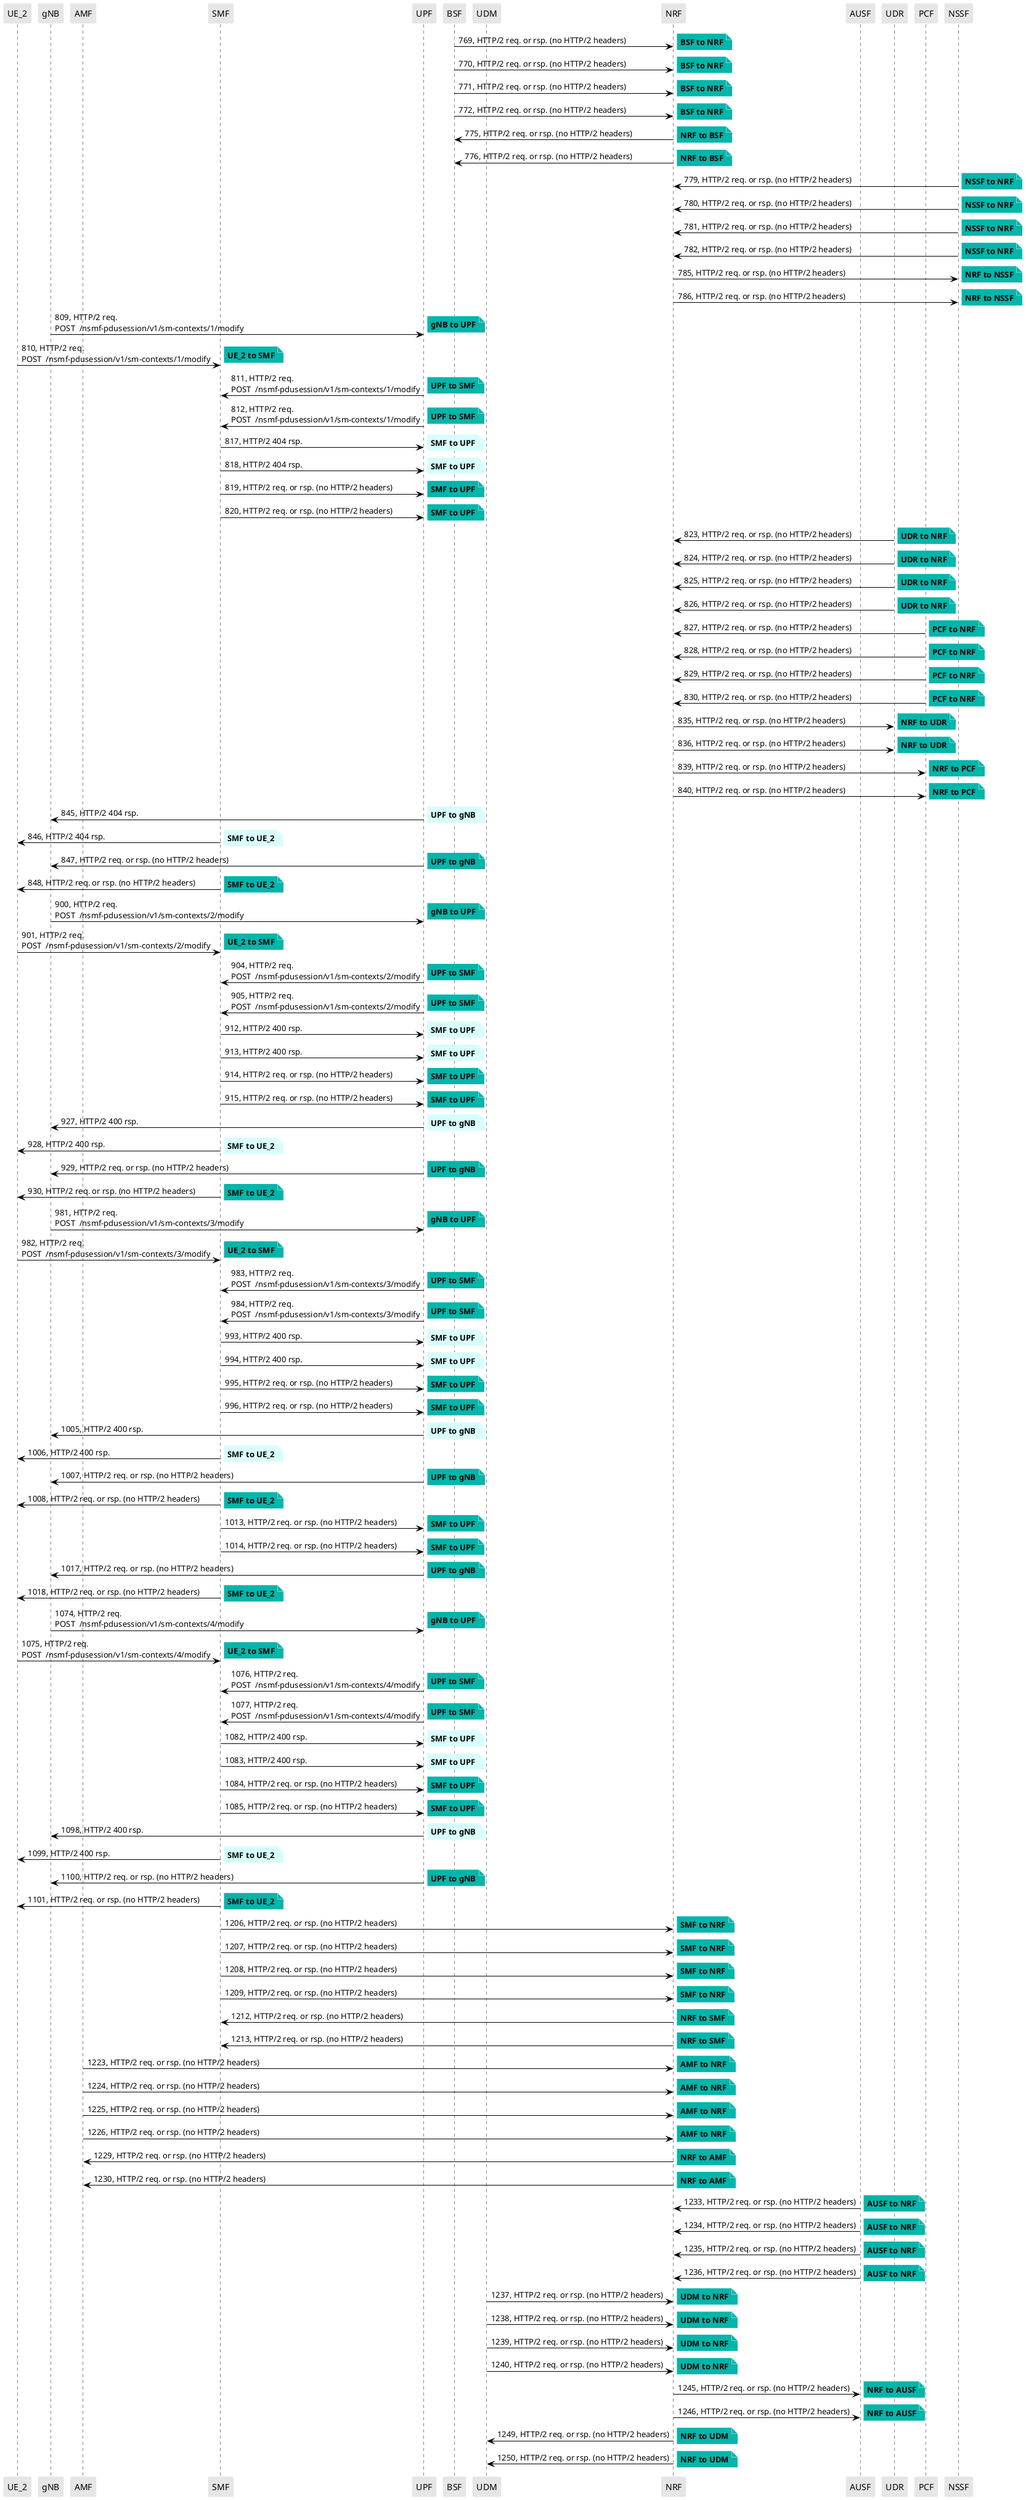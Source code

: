 @startuml
skinparam shadowing false
skinparam NoteBorderColor white
skinparam sequence {
    ArrowColor black
    LifeLineBorderColor black
    LifeLineBackgroundColor black
    ParticipantBorderColor white
    ParticipantBackgroundColor #e6e6e6
}
participant "UE_2"
participant "gNB"
participant "AMF"
participant "SMF"
participant "UPF"
participant "BSF"
participant "UDM"
participant "NRF"
participant "AUSF"
participant "UDR"
participant "PCF"
participant "NSSF"

"BSF" -> "NRF": 769, HTTP/2 req. or rsp. (no HTTP/2 headers)

note right #03B5AA
**BSF to NRF**
end note

"BSF" -> "NRF": 770, HTTP/2 req. or rsp. (no HTTP/2 headers)

note right #03B5AA
**BSF to NRF**
end note

"BSF" -> "NRF": 771, HTTP/2 req. or rsp. (no HTTP/2 headers)

note right #03B5AA
**BSF to NRF**
end note

"BSF" -> "NRF": 772, HTTP/2 req. or rsp. (no HTTP/2 headers)

note right #03B5AA
**BSF to NRF**
end note

"NRF" -> "BSF": 775, HTTP/2 req. or rsp. (no HTTP/2 headers)

note right #03B5AA
**NRF to BSF**
end note

"NRF" -> "BSF": 776, HTTP/2 req. or rsp. (no HTTP/2 headers)

note right #03B5AA
**NRF to BSF**
end note

"NSSF" -> "NRF": 779, HTTP/2 req. or rsp. (no HTTP/2 headers)

note right #03B5AA
**NSSF to NRF**
end note

"NSSF" -> "NRF": 780, HTTP/2 req. or rsp. (no HTTP/2 headers)

note right #03B5AA
**NSSF to NRF**
end note

"NSSF" -> "NRF": 781, HTTP/2 req. or rsp. (no HTTP/2 headers)

note right #03B5AA
**NSSF to NRF**
end note

"NSSF" -> "NRF": 782, HTTP/2 req. or rsp. (no HTTP/2 headers)

note right #03B5AA
**NSSF to NRF**
end note

"NRF" -> "NSSF": 785, HTTP/2 req. or rsp. (no HTTP/2 headers)

note right #03B5AA
**NRF to NSSF**
end note

"NRF" -> "NSSF": 786, HTTP/2 req. or rsp. (no HTTP/2 headers)

note right #03B5AA
**NRF to NSSF**
end note

"gNB" -> "UPF": 809, HTTP/2 req.\nPOST  /nsmf-pdusession/v1/sm-contexts/1/modify

note right #03B5AA
**gNB to UPF**
end note

"UE_2" -> "SMF": 810, HTTP/2 req.\nPOST  /nsmf-pdusession/v1/sm-contexts/1/modify

note right #03B5AA
**UE_2 to SMF**
end note

"UPF" -> "SMF": 811, HTTP/2 req.\nPOST  /nsmf-pdusession/v1/sm-contexts/1/modify

note right #03B5AA
**UPF to SMF**
end note

"UPF" -> "SMF": 812, HTTP/2 req.\nPOST  /nsmf-pdusession/v1/sm-contexts/1/modify

note right #03B5AA
**UPF to SMF**
end note

"SMF" -> "UPF": 817, HTTP/2 404 rsp.

note right #D7FEFC
**SMF to UPF**
end note

"SMF" -> "UPF": 818, HTTP/2 404 rsp.

note right #D7FEFC
**SMF to UPF**
end note

"SMF" -> "UPF": 819, HTTP/2 req. or rsp. (no HTTP/2 headers)

note right #03B5AA
**SMF to UPF**
end note

"SMF" -> "UPF": 820, HTTP/2 req. or rsp. (no HTTP/2 headers)

note right #03B5AA
**SMF to UPF**
end note

"UDR" -> "NRF": 823, HTTP/2 req. or rsp. (no HTTP/2 headers)

note right #03B5AA
**UDR to NRF**
end note

"UDR" -> "NRF": 824, HTTP/2 req. or rsp. (no HTTP/2 headers)

note right #03B5AA
**UDR to NRF**
end note

"UDR" -> "NRF": 825, HTTP/2 req. or rsp. (no HTTP/2 headers)

note right #03B5AA
**UDR to NRF**
end note

"UDR" -> "NRF": 826, HTTP/2 req. or rsp. (no HTTP/2 headers)

note right #03B5AA
**UDR to NRF**
end note

"PCF" -> "NRF": 827, HTTP/2 req. or rsp. (no HTTP/2 headers)

note right #03B5AA
**PCF to NRF**
end note

"PCF" -> "NRF": 828, HTTP/2 req. or rsp. (no HTTP/2 headers)

note right #03B5AA
**PCF to NRF**
end note

"PCF" -> "NRF": 829, HTTP/2 req. or rsp. (no HTTP/2 headers)

note right #03B5AA
**PCF to NRF**
end note

"PCF" -> "NRF": 830, HTTP/2 req. or rsp. (no HTTP/2 headers)

note right #03B5AA
**PCF to NRF**
end note

"NRF" -> "UDR": 835, HTTP/2 req. or rsp. (no HTTP/2 headers)

note right #03B5AA
**NRF to UDR**
end note

"NRF" -> "UDR": 836, HTTP/2 req. or rsp. (no HTTP/2 headers)

note right #03B5AA
**NRF to UDR**
end note

"NRF" -> "PCF": 839, HTTP/2 req. or rsp. (no HTTP/2 headers)

note right #03B5AA
**NRF to PCF**
end note

"NRF" -> "PCF": 840, HTTP/2 req. or rsp. (no HTTP/2 headers)

note right #03B5AA
**NRF to PCF**
end note

"UPF" -> "gNB": 845, HTTP/2 404 rsp.

note right #D7FEFC
**UPF to gNB**
end note

"SMF" -> "UE_2": 846, HTTP/2 404 rsp.

note right #D7FEFC
**SMF to UE_2**
end note

"UPF" -> "gNB": 847, HTTP/2 req. or rsp. (no HTTP/2 headers)

note right #03B5AA
**UPF to gNB**
end note

"SMF" -> "UE_2": 848, HTTP/2 req. or rsp. (no HTTP/2 headers)

note right #03B5AA
**SMF to UE_2**
end note

"gNB" -> "UPF": 900, HTTP/2 req.\nPOST  /nsmf-pdusession/v1/sm-contexts/2/modify

note right #03B5AA
**gNB to UPF**
end note

"UE_2" -> "SMF": 901, HTTP/2 req.\nPOST  /nsmf-pdusession/v1/sm-contexts/2/modify

note right #03B5AA
**UE_2 to SMF**
end note

"UPF" -> "SMF": 904, HTTP/2 req.\nPOST  /nsmf-pdusession/v1/sm-contexts/2/modify

note right #03B5AA
**UPF to SMF**
end note

"UPF" -> "SMF": 905, HTTP/2 req.\nPOST  /nsmf-pdusession/v1/sm-contexts/2/modify

note right #03B5AA
**UPF to SMF**
end note

"SMF" -> "UPF": 912, HTTP/2 400 rsp.

note right #D7FEFC
**SMF to UPF**
end note

"SMF" -> "UPF": 913, HTTP/2 400 rsp.

note right #D7FEFC
**SMF to UPF**
end note

"SMF" -> "UPF": 914, HTTP/2 req. or rsp. (no HTTP/2 headers)

note right #03B5AA
**SMF to UPF**
end note

"SMF" -> "UPF": 915, HTTP/2 req. or rsp. (no HTTP/2 headers)

note right #03B5AA
**SMF to UPF**
end note

"UPF" -> "gNB": 927, HTTP/2 400 rsp.

note right #D7FEFC
**UPF to gNB**
end note

"SMF" -> "UE_2": 928, HTTP/2 400 rsp.

note right #D7FEFC
**SMF to UE_2**
end note

"UPF" -> "gNB": 929, HTTP/2 req. or rsp. (no HTTP/2 headers)

note right #03B5AA
**UPF to gNB**
end note

"SMF" -> "UE_2": 930, HTTP/2 req. or rsp. (no HTTP/2 headers)

note right #03B5AA
**SMF to UE_2**
end note

"gNB" -> "UPF": 981, HTTP/2 req.\nPOST  /nsmf-pdusession/v1/sm-contexts/3/modify

note right #03B5AA
**gNB to UPF**
end note

"UE_2" -> "SMF": 982, HTTP/2 req.\nPOST  /nsmf-pdusession/v1/sm-contexts/3/modify

note right #03B5AA
**UE_2 to SMF**
end note

"UPF" -> "SMF": 983, HTTP/2 req.\nPOST  /nsmf-pdusession/v1/sm-contexts/3/modify

note right #03B5AA
**UPF to SMF**
end note

"UPF" -> "SMF": 984, HTTP/2 req.\nPOST  /nsmf-pdusession/v1/sm-contexts/3/modify

note right #03B5AA
**UPF to SMF**
end note

"SMF" -> "UPF": 993, HTTP/2 400 rsp.

note right #D7FEFC
**SMF to UPF**
end note

"SMF" -> "UPF": 994, HTTP/2 400 rsp.

note right #D7FEFC
**SMF to UPF**
end note

"SMF" -> "UPF": 995, HTTP/2 req. or rsp. (no HTTP/2 headers)

note right #03B5AA
**SMF to UPF**
end note

"SMF" -> "UPF": 996, HTTP/2 req. or rsp. (no HTTP/2 headers)

note right #03B5AA
**SMF to UPF**
end note

"UPF" -> "gNB": 1005, HTTP/2 400 rsp.

note right #D7FEFC
**UPF to gNB**
end note

"SMF" -> "UE_2": 1006, HTTP/2 400 rsp.

note right #D7FEFC
**SMF to UE_2**
end note

"UPF" -> "gNB": 1007, HTTP/2 req. or rsp. (no HTTP/2 headers)

note right #03B5AA
**UPF to gNB**
end note

"SMF" -> "UE_2": 1008, HTTP/2 req. or rsp. (no HTTP/2 headers)

note right #03B5AA
**SMF to UE_2**
end note

"SMF" -> "UPF": 1013, HTTP/2 req. or rsp. (no HTTP/2 headers)

note right #03B5AA
**SMF to UPF**
end note

"SMF" -> "UPF": 1014, HTTP/2 req. or rsp. (no HTTP/2 headers)

note right #03B5AA
**SMF to UPF**
end note

"UPF" -> "gNB": 1017, HTTP/2 req. or rsp. (no HTTP/2 headers)

note right #03B5AA
**UPF to gNB**
end note

"SMF" -> "UE_2": 1018, HTTP/2 req. or rsp. (no HTTP/2 headers)

note right #03B5AA
**SMF to UE_2**
end note

"gNB" -> "UPF": 1074, HTTP/2 req.\nPOST  /nsmf-pdusession/v1/sm-contexts/4/modify

note right #03B5AA
**gNB to UPF**
end note

"UE_2" -> "SMF": 1075, HTTP/2 req.\nPOST  /nsmf-pdusession/v1/sm-contexts/4/modify

note right #03B5AA
**UE_2 to SMF**
end note

"UPF" -> "SMF": 1076, HTTP/2 req.\nPOST  /nsmf-pdusession/v1/sm-contexts/4/modify

note right #03B5AA
**UPF to SMF**
end note

"UPF" -> "SMF": 1077, HTTP/2 req.\nPOST  /nsmf-pdusession/v1/sm-contexts/4/modify

note right #03B5AA
**UPF to SMF**
end note

"SMF" -> "UPF": 1082, HTTP/2 400 rsp.

note right #D7FEFC
**SMF to UPF**
end note

"SMF" -> "UPF": 1083, HTTP/2 400 rsp.

note right #D7FEFC
**SMF to UPF**
end note

"SMF" -> "UPF": 1084, HTTP/2 req. or rsp. (no HTTP/2 headers)

note right #03B5AA
**SMF to UPF**
end note

"SMF" -> "UPF": 1085, HTTP/2 req. or rsp. (no HTTP/2 headers)

note right #03B5AA
**SMF to UPF**
end note

"UPF" -> "gNB": 1098, HTTP/2 400 rsp.

note right #D7FEFC
**UPF to gNB**
end note

"SMF" -> "UE_2": 1099, HTTP/2 400 rsp.

note right #D7FEFC
**SMF to UE_2**
end note

"UPF" -> "gNB": 1100, HTTP/2 req. or rsp. (no HTTP/2 headers)

note right #03B5AA
**UPF to gNB**
end note

"SMF" -> "UE_2": 1101, HTTP/2 req. or rsp. (no HTTP/2 headers)

note right #03B5AA
**SMF to UE_2**
end note

"SMF" -> "NRF": 1206, HTTP/2 req. or rsp. (no HTTP/2 headers)

note right #03B5AA
**SMF to NRF**
end note

"SMF" -> "NRF": 1207, HTTP/2 req. or rsp. (no HTTP/2 headers)

note right #03B5AA
**SMF to NRF**
end note

"SMF" -> "NRF": 1208, HTTP/2 req. or rsp. (no HTTP/2 headers)

note right #03B5AA
**SMF to NRF**
end note

"SMF" -> "NRF": 1209, HTTP/2 req. or rsp. (no HTTP/2 headers)

note right #03B5AA
**SMF to NRF**
end note

"NRF" -> "SMF": 1212, HTTP/2 req. or rsp. (no HTTP/2 headers)

note right #03B5AA
**NRF to SMF**
end note

"NRF" -> "SMF": 1213, HTTP/2 req. or rsp. (no HTTP/2 headers)

note right #03B5AA
**NRF to SMF**
end note

"AMF" -> "NRF": 1223, HTTP/2 req. or rsp. (no HTTP/2 headers)

note right #03B5AA
**AMF to NRF**
end note

"AMF" -> "NRF": 1224, HTTP/2 req. or rsp. (no HTTP/2 headers)

note right #03B5AA
**AMF to NRF**
end note

"AMF" -> "NRF": 1225, HTTP/2 req. or rsp. (no HTTP/2 headers)

note right #03B5AA
**AMF to NRF**
end note

"AMF" -> "NRF": 1226, HTTP/2 req. or rsp. (no HTTP/2 headers)

note right #03B5AA
**AMF to NRF**
end note

"NRF" -> "AMF": 1229, HTTP/2 req. or rsp. (no HTTP/2 headers)

note right #03B5AA
**NRF to AMF**
end note

"NRF" -> "AMF": 1230, HTTP/2 req. or rsp. (no HTTP/2 headers)

note right #03B5AA
**NRF to AMF**
end note

"AUSF" -> "NRF": 1233, HTTP/2 req. or rsp. (no HTTP/2 headers)

note right #03B5AA
**AUSF to NRF**
end note

"AUSF" -> "NRF": 1234, HTTP/2 req. or rsp. (no HTTP/2 headers)

note right #03B5AA
**AUSF to NRF**
end note

"AUSF" -> "NRF": 1235, HTTP/2 req. or rsp. (no HTTP/2 headers)

note right #03B5AA
**AUSF to NRF**
end note

"AUSF" -> "NRF": 1236, HTTP/2 req. or rsp. (no HTTP/2 headers)

note right #03B5AA
**AUSF to NRF**
end note

"UDM" -> "NRF": 1237, HTTP/2 req. or rsp. (no HTTP/2 headers)

note right #03B5AA
**UDM to NRF**
end note

"UDM" -> "NRF": 1238, HTTP/2 req. or rsp. (no HTTP/2 headers)

note right #03B5AA
**UDM to NRF**
end note

"UDM" -> "NRF": 1239, HTTP/2 req. or rsp. (no HTTP/2 headers)

note right #03B5AA
**UDM to NRF**
end note

"UDM" -> "NRF": 1240, HTTP/2 req. or rsp. (no HTTP/2 headers)

note right #03B5AA
**UDM to NRF**
end note

"NRF" -> "AUSF": 1245, HTTP/2 req. or rsp. (no HTTP/2 headers)

note right #03B5AA
**NRF to AUSF**
end note

"NRF" -> "AUSF": 1246, HTTP/2 req. or rsp. (no HTTP/2 headers)

note right #03B5AA
**NRF to AUSF**
end note

"NRF" -> "UDM": 1249, HTTP/2 req. or rsp. (no HTTP/2 headers)

note right #03B5AA
**NRF to UDM**
end note

"NRF" -> "UDM": 1250, HTTP/2 req. or rsp. (no HTTP/2 headers)

note right #03B5AA
**NRF to UDM**
end note

@enduml
